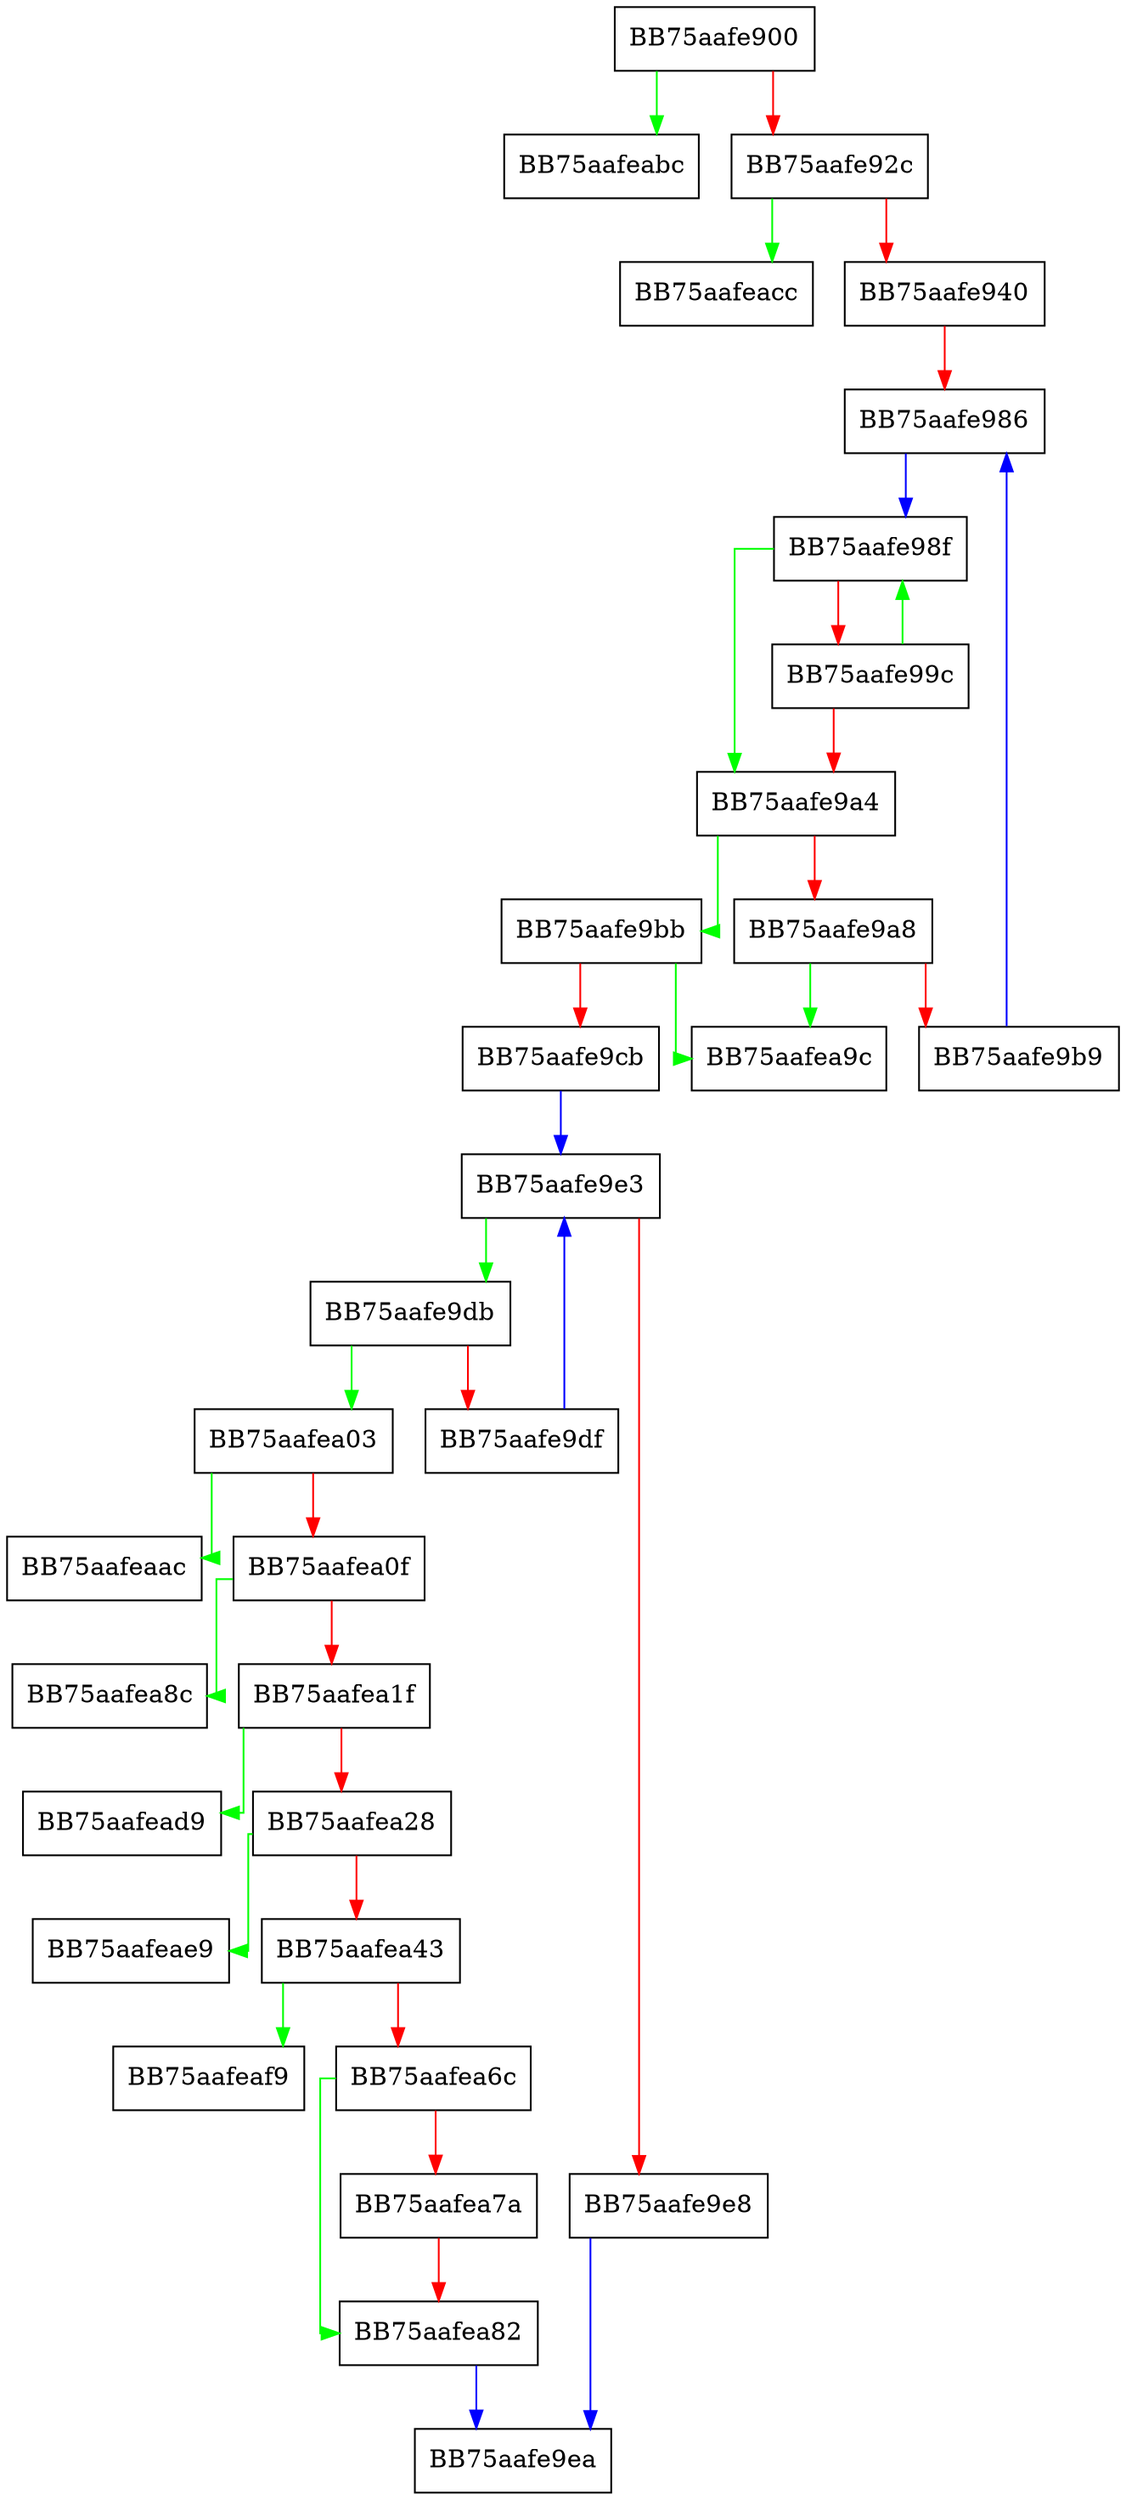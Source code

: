 digraph macho_lua_api_GetSegment {
  node [shape="box"];
  graph [splines=ortho];
  BB75aafe900 -> BB75aafeabc [color="green"];
  BB75aafe900 -> BB75aafe92c [color="red"];
  BB75aafe92c -> BB75aafeacc [color="green"];
  BB75aafe92c -> BB75aafe940 [color="red"];
  BB75aafe940 -> BB75aafe986 [color="red"];
  BB75aafe986 -> BB75aafe98f [color="blue"];
  BB75aafe98f -> BB75aafe9a4 [color="green"];
  BB75aafe98f -> BB75aafe99c [color="red"];
  BB75aafe99c -> BB75aafe98f [color="green"];
  BB75aafe99c -> BB75aafe9a4 [color="red"];
  BB75aafe9a4 -> BB75aafe9bb [color="green"];
  BB75aafe9a4 -> BB75aafe9a8 [color="red"];
  BB75aafe9a8 -> BB75aafea9c [color="green"];
  BB75aafe9a8 -> BB75aafe9b9 [color="red"];
  BB75aafe9b9 -> BB75aafe986 [color="blue"];
  BB75aafe9bb -> BB75aafea9c [color="green"];
  BB75aafe9bb -> BB75aafe9cb [color="red"];
  BB75aafe9cb -> BB75aafe9e3 [color="blue"];
  BB75aafe9db -> BB75aafea03 [color="green"];
  BB75aafe9db -> BB75aafe9df [color="red"];
  BB75aafe9df -> BB75aafe9e3 [color="blue"];
  BB75aafe9e3 -> BB75aafe9db [color="green"];
  BB75aafe9e3 -> BB75aafe9e8 [color="red"];
  BB75aafe9e8 -> BB75aafe9ea [color="blue"];
  BB75aafea03 -> BB75aafeaac [color="green"];
  BB75aafea03 -> BB75aafea0f [color="red"];
  BB75aafea0f -> BB75aafea8c [color="green"];
  BB75aafea0f -> BB75aafea1f [color="red"];
  BB75aafea1f -> BB75aafead9 [color="green"];
  BB75aafea1f -> BB75aafea28 [color="red"];
  BB75aafea28 -> BB75aafeae9 [color="green"];
  BB75aafea28 -> BB75aafea43 [color="red"];
  BB75aafea43 -> BB75aafeaf9 [color="green"];
  BB75aafea43 -> BB75aafea6c [color="red"];
  BB75aafea6c -> BB75aafea82 [color="green"];
  BB75aafea6c -> BB75aafea7a [color="red"];
  BB75aafea7a -> BB75aafea82 [color="red"];
  BB75aafea82 -> BB75aafe9ea [color="blue"];
}